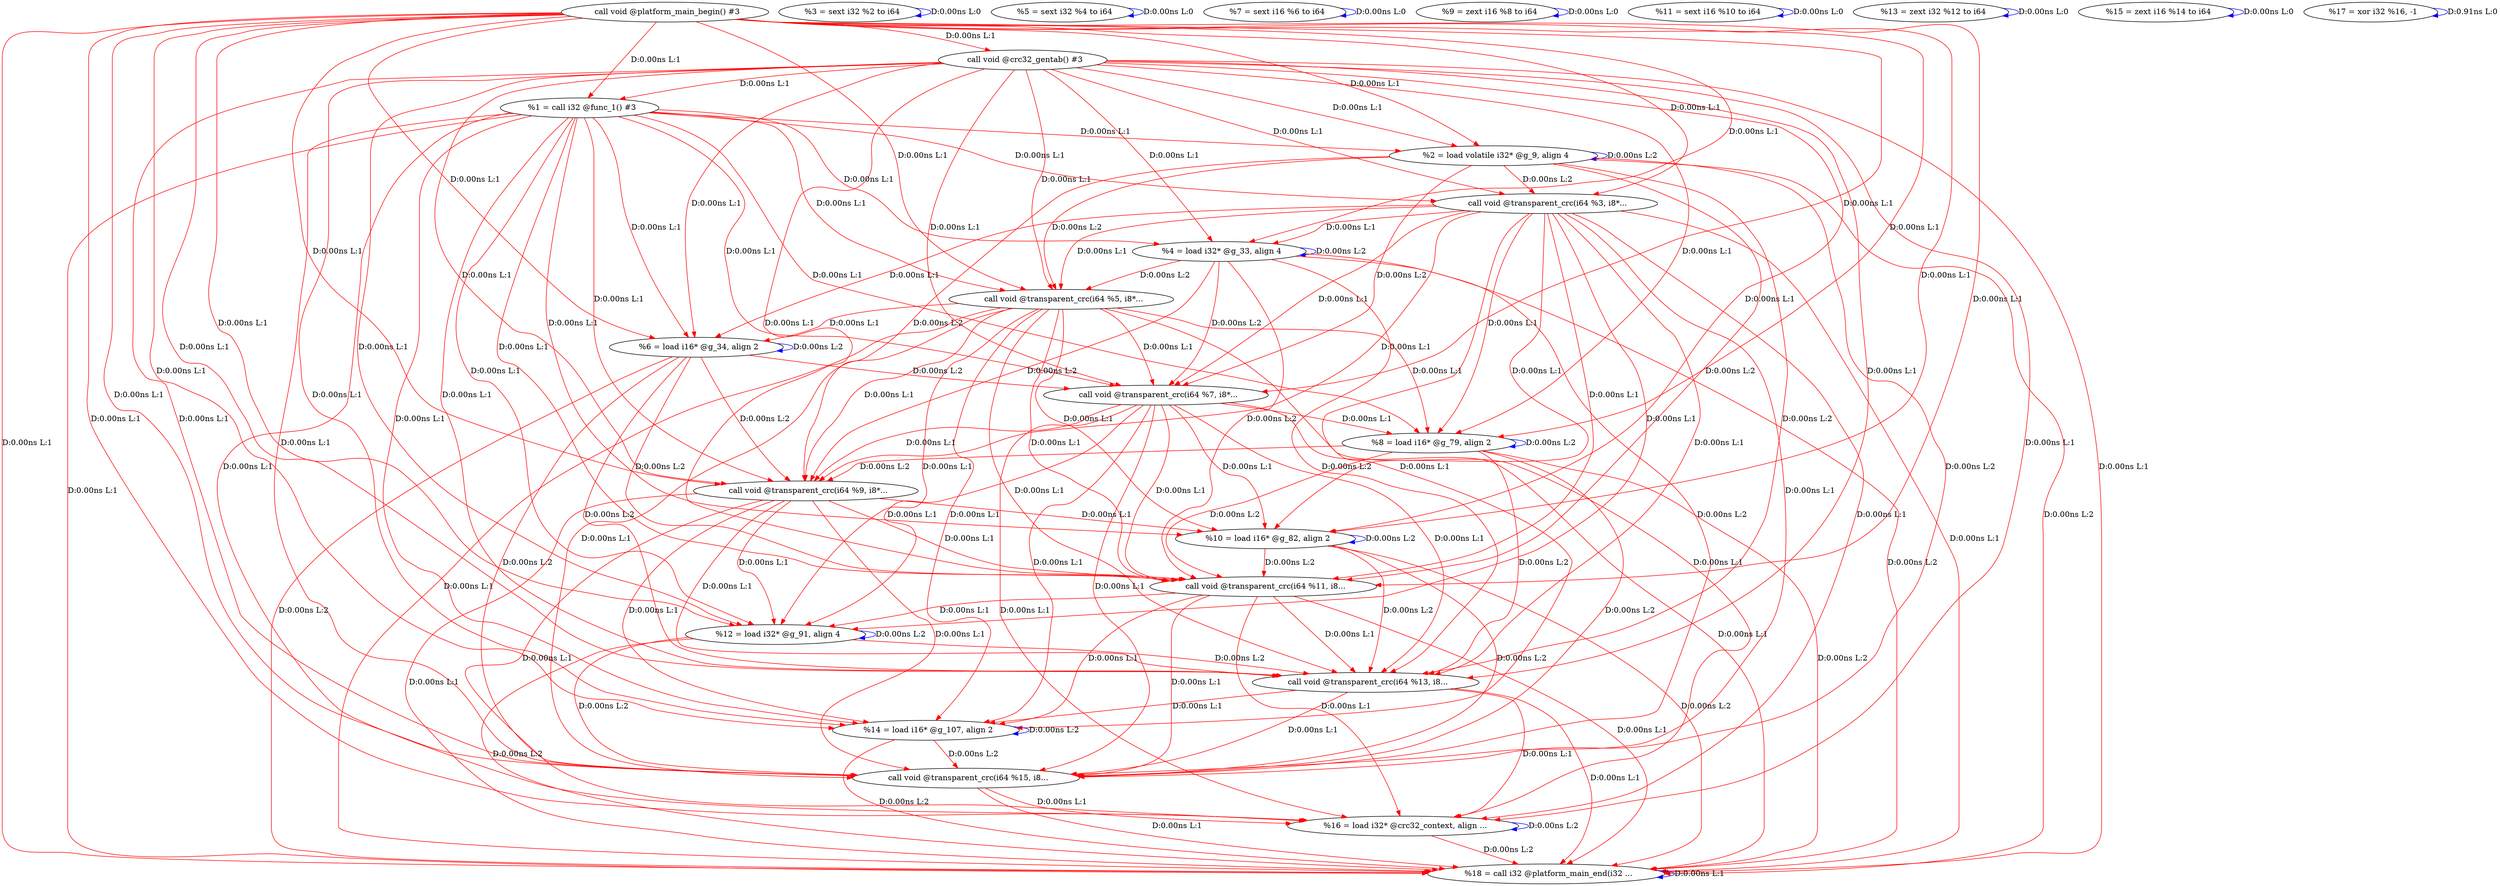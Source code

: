 digraph {
Node0x2dc3f30[label="  call void @crc32_gentab() #3"];
Node0x2dc3a40[label="  call void @platform_main_begin() #3"];
Node0x2dc3a40 -> Node0x2dc3f30[label="D:0.00ns L:1",color=red];
Node0x2dc5210[label="  %1 = call i32 @func_1() #3"];
Node0x2dc3a40 -> Node0x2dc5210[label="D:0.00ns L:1",color=red];
Node0x2dc52f0[label="  %2 = load volatile i32* @g_9, align 4"];
Node0x2dc3a40 -> Node0x2dc52f0[label="D:0.00ns L:1",color=red];
Node0x2dc54e0[label="  call void @transparent_crc(i64 %3, i8*..."];
Node0x2dc3a40 -> Node0x2dc54e0[label="D:0.00ns L:1",color=red];
Node0x2dc55c0[label="  %4 = load i32* @g_33, align 4"];
Node0x2dc3a40 -> Node0x2dc55c0[label="D:0.00ns L:1",color=red];
Node0x2dc5780[label="  call void @transparent_crc(i64 %5, i8*..."];
Node0x2dc3a40 -> Node0x2dc5780[label="D:0.00ns L:1",color=red];
Node0x2dc5860[label="  %6 = load i16* @g_34, align 2"];
Node0x2dc3a40 -> Node0x2dc5860[label="D:0.00ns L:1",color=red];
Node0x2dc5a20[label="  call void @transparent_crc(i64 %7, i8*..."];
Node0x2dc3a40 -> Node0x2dc5a20[label="D:0.00ns L:1",color=red];
Node0x2dc5b00[label="  %8 = load i16* @g_79, align 2"];
Node0x2dc3a40 -> Node0x2dc5b00[label="D:0.00ns L:1",color=red];
Node0x2dc5cc0[label="  call void @transparent_crc(i64 %9, i8*..."];
Node0x2dc3a40 -> Node0x2dc5cc0[label="D:0.00ns L:1",color=red];
Node0x2dc5da0[label="  %10 = load i16* @g_82, align 2"];
Node0x2dc3a40 -> Node0x2dc5da0[label="D:0.00ns L:1",color=red];
Node0x2dc5f60[label="  call void @transparent_crc(i64 %11, i8..."];
Node0x2dc3a40 -> Node0x2dc5f60[label="D:0.00ns L:1",color=red];
Node0x2dc6040[label="  %12 = load i32* @g_91, align 4"];
Node0x2dc3a40 -> Node0x2dc6040[label="D:0.00ns L:1",color=red];
Node0x2dc6200[label="  call void @transparent_crc(i64 %13, i8..."];
Node0x2dc3a40 -> Node0x2dc6200[label="D:0.00ns L:1",color=red];
Node0x2dc62e0[label="  %14 = load i16* @g_107, align 2"];
Node0x2dc3a40 -> Node0x2dc62e0[label="D:0.00ns L:1",color=red];
Node0x2dc64a0[label="  call void @transparent_crc(i64 %15, i8..."];
Node0x2dc3a40 -> Node0x2dc64a0[label="D:0.00ns L:1",color=red];
Node0x2dc6580[label="  %16 = load i32* @crc32_context, align ..."];
Node0x2dc3a40 -> Node0x2dc6580[label="D:0.00ns L:1",color=red];
Node0x2dc67a0[label="  %18 = call i32 @platform_main_end(i32 ..."];
Node0x2dc3a40 -> Node0x2dc67a0[label="D:0.00ns L:1",color=red];
Node0x2dc3f30 -> Node0x2dc5210[label="D:0.00ns L:1",color=red];
Node0x2dc3f30 -> Node0x2dc52f0[label="D:0.00ns L:1",color=red];
Node0x2dc3f30 -> Node0x2dc54e0[label="D:0.00ns L:1",color=red];
Node0x2dc3f30 -> Node0x2dc55c0[label="D:0.00ns L:1",color=red];
Node0x2dc3f30 -> Node0x2dc5780[label="D:0.00ns L:1",color=red];
Node0x2dc3f30 -> Node0x2dc5860[label="D:0.00ns L:1",color=red];
Node0x2dc3f30 -> Node0x2dc5a20[label="D:0.00ns L:1",color=red];
Node0x2dc3f30 -> Node0x2dc5b00[label="D:0.00ns L:1",color=red];
Node0x2dc3f30 -> Node0x2dc5cc0[label="D:0.00ns L:1",color=red];
Node0x2dc3f30 -> Node0x2dc5da0[label="D:0.00ns L:1",color=red];
Node0x2dc3f30 -> Node0x2dc5f60[label="D:0.00ns L:1",color=red];
Node0x2dc3f30 -> Node0x2dc6040[label="D:0.00ns L:1",color=red];
Node0x2dc3f30 -> Node0x2dc6200[label="D:0.00ns L:1",color=red];
Node0x2dc3f30 -> Node0x2dc62e0[label="D:0.00ns L:1",color=red];
Node0x2dc3f30 -> Node0x2dc64a0[label="D:0.00ns L:1",color=red];
Node0x2dc3f30 -> Node0x2dc6580[label="D:0.00ns L:1",color=red];
Node0x2dc3f30 -> Node0x2dc67a0[label="D:0.00ns L:1",color=red];
Node0x2dc5210 -> Node0x2dc52f0[label="D:0.00ns L:1",color=red];
Node0x2dc5210 -> Node0x2dc54e0[label="D:0.00ns L:1",color=red];
Node0x2dc5210 -> Node0x2dc55c0[label="D:0.00ns L:1",color=red];
Node0x2dc5210 -> Node0x2dc5780[label="D:0.00ns L:1",color=red];
Node0x2dc5210 -> Node0x2dc5860[label="D:0.00ns L:1",color=red];
Node0x2dc5210 -> Node0x2dc5a20[label="D:0.00ns L:1",color=red];
Node0x2dc5210 -> Node0x2dc5b00[label="D:0.00ns L:1",color=red];
Node0x2dc5210 -> Node0x2dc5cc0[label="D:0.00ns L:1",color=red];
Node0x2dc5210 -> Node0x2dc5da0[label="D:0.00ns L:1",color=red];
Node0x2dc5210 -> Node0x2dc5f60[label="D:0.00ns L:1",color=red];
Node0x2dc5210 -> Node0x2dc6040[label="D:0.00ns L:1",color=red];
Node0x2dc5210 -> Node0x2dc6200[label="D:0.00ns L:1",color=red];
Node0x2dc5210 -> Node0x2dc62e0[label="D:0.00ns L:1",color=red];
Node0x2dc5210 -> Node0x2dc64a0[label="D:0.00ns L:1",color=red];
Node0x2dc5210 -> Node0x2dc6580[label="D:0.00ns L:1",color=red];
Node0x2dc5210 -> Node0x2dc67a0[label="D:0.00ns L:1",color=red];
Node0x2dc52f0 -> Node0x2dc52f0[label="D:0.00ns L:2",color=blue];
Node0x2dc52f0 -> Node0x2dc54e0[label="D:0.00ns L:2",color=red];
Node0x2dc52f0 -> Node0x2dc5780[label="D:0.00ns L:2",color=red];
Node0x2dc52f0 -> Node0x2dc5a20[label="D:0.00ns L:2",color=red];
Node0x2dc52f0 -> Node0x2dc5cc0[label="D:0.00ns L:2",color=red];
Node0x2dc52f0 -> Node0x2dc5f60[label="D:0.00ns L:2",color=red];
Node0x2dc52f0 -> Node0x2dc6200[label="D:0.00ns L:2",color=red];
Node0x2dc52f0 -> Node0x2dc64a0[label="D:0.00ns L:2",color=red];
Node0x2dc52f0 -> Node0x2dc67a0[label="D:0.00ns L:2",color=red];
Node0x2dc5400[label="  %3 = sext i32 %2 to i64"];
Node0x2dc5400 -> Node0x2dc5400[label="D:0.00ns L:0",color=blue];
Node0x2dc54e0 -> Node0x2dc55c0[label="D:0.00ns L:1",color=red];
Node0x2dc54e0 -> Node0x2dc5780[label="D:0.00ns L:1",color=red];
Node0x2dc54e0 -> Node0x2dc5860[label="D:0.00ns L:1",color=red];
Node0x2dc54e0 -> Node0x2dc5a20[label="D:0.00ns L:1",color=red];
Node0x2dc54e0 -> Node0x2dc5b00[label="D:0.00ns L:1",color=red];
Node0x2dc54e0 -> Node0x2dc5cc0[label="D:0.00ns L:1",color=red];
Node0x2dc54e0 -> Node0x2dc5da0[label="D:0.00ns L:1",color=red];
Node0x2dc54e0 -> Node0x2dc5f60[label="D:0.00ns L:1",color=red];
Node0x2dc54e0 -> Node0x2dc6040[label="D:0.00ns L:1",color=red];
Node0x2dc54e0 -> Node0x2dc6200[label="D:0.00ns L:1",color=red];
Node0x2dc54e0 -> Node0x2dc62e0[label="D:0.00ns L:1",color=red];
Node0x2dc54e0 -> Node0x2dc64a0[label="D:0.00ns L:1",color=red];
Node0x2dc54e0 -> Node0x2dc6580[label="D:0.00ns L:1",color=red];
Node0x2dc54e0 -> Node0x2dc67a0[label="D:0.00ns L:1",color=red];
Node0x2dc55c0 -> Node0x2dc55c0[label="D:0.00ns L:2",color=blue];
Node0x2dc55c0 -> Node0x2dc5780[label="D:0.00ns L:2",color=red];
Node0x2dc55c0 -> Node0x2dc5a20[label="D:0.00ns L:2",color=red];
Node0x2dc55c0 -> Node0x2dc5cc0[label="D:0.00ns L:2",color=red];
Node0x2dc55c0 -> Node0x2dc5f60[label="D:0.00ns L:2",color=red];
Node0x2dc55c0 -> Node0x2dc6200[label="D:0.00ns L:2",color=red];
Node0x2dc55c0 -> Node0x2dc64a0[label="D:0.00ns L:2",color=red];
Node0x2dc55c0 -> Node0x2dc67a0[label="D:0.00ns L:2",color=red];
Node0x2dc56a0[label="  %5 = sext i32 %4 to i64"];
Node0x2dc56a0 -> Node0x2dc56a0[label="D:0.00ns L:0",color=blue];
Node0x2dc5780 -> Node0x2dc5860[label="D:0.00ns L:1",color=red];
Node0x2dc5780 -> Node0x2dc5a20[label="D:0.00ns L:1",color=red];
Node0x2dc5780 -> Node0x2dc5b00[label="D:0.00ns L:1",color=red];
Node0x2dc5780 -> Node0x2dc5cc0[label="D:0.00ns L:1",color=red];
Node0x2dc5780 -> Node0x2dc5da0[label="D:0.00ns L:1",color=red];
Node0x2dc5780 -> Node0x2dc5f60[label="D:0.00ns L:1",color=red];
Node0x2dc5780 -> Node0x2dc6040[label="D:0.00ns L:1",color=red];
Node0x2dc5780 -> Node0x2dc6200[label="D:0.00ns L:1",color=red];
Node0x2dc5780 -> Node0x2dc62e0[label="D:0.00ns L:1",color=red];
Node0x2dc5780 -> Node0x2dc64a0[label="D:0.00ns L:1",color=red];
Node0x2dc5780 -> Node0x2dc6580[label="D:0.00ns L:1",color=red];
Node0x2dc5780 -> Node0x2dc67a0[label="D:0.00ns L:1",color=red];
Node0x2dc5860 -> Node0x2dc5860[label="D:0.00ns L:2",color=blue];
Node0x2dc5860 -> Node0x2dc5a20[label="D:0.00ns L:2",color=red];
Node0x2dc5860 -> Node0x2dc5cc0[label="D:0.00ns L:2",color=red];
Node0x2dc5860 -> Node0x2dc5f60[label="D:0.00ns L:2",color=red];
Node0x2dc5860 -> Node0x2dc6200[label="D:0.00ns L:2",color=red];
Node0x2dc5860 -> Node0x2dc64a0[label="D:0.00ns L:2",color=red];
Node0x2dc5860 -> Node0x2dc67a0[label="D:0.00ns L:2",color=red];
Node0x2dc5940[label="  %7 = sext i16 %6 to i64"];
Node0x2dc5940 -> Node0x2dc5940[label="D:0.00ns L:0",color=blue];
Node0x2dc5a20 -> Node0x2dc5b00[label="D:0.00ns L:1",color=red];
Node0x2dc5a20 -> Node0x2dc5cc0[label="D:0.00ns L:1",color=red];
Node0x2dc5a20 -> Node0x2dc5da0[label="D:0.00ns L:1",color=red];
Node0x2dc5a20 -> Node0x2dc5f60[label="D:0.00ns L:1",color=red];
Node0x2dc5a20 -> Node0x2dc6040[label="D:0.00ns L:1",color=red];
Node0x2dc5a20 -> Node0x2dc6200[label="D:0.00ns L:1",color=red];
Node0x2dc5a20 -> Node0x2dc62e0[label="D:0.00ns L:1",color=red];
Node0x2dc5a20 -> Node0x2dc64a0[label="D:0.00ns L:1",color=red];
Node0x2dc5a20 -> Node0x2dc6580[label="D:0.00ns L:1",color=red];
Node0x2dc5a20 -> Node0x2dc67a0[label="D:0.00ns L:1",color=red];
Node0x2dc5b00 -> Node0x2dc5b00[label="D:0.00ns L:2",color=blue];
Node0x2dc5b00 -> Node0x2dc5cc0[label="D:0.00ns L:2",color=red];
Node0x2dc5b00 -> Node0x2dc5f60[label="D:0.00ns L:2",color=red];
Node0x2dc5b00 -> Node0x2dc6200[label="D:0.00ns L:2",color=red];
Node0x2dc5b00 -> Node0x2dc64a0[label="D:0.00ns L:2",color=red];
Node0x2dc5b00 -> Node0x2dc67a0[label="D:0.00ns L:2",color=red];
Node0x2dc5be0[label="  %9 = zext i16 %8 to i64"];
Node0x2dc5be0 -> Node0x2dc5be0[label="D:0.00ns L:0",color=blue];
Node0x2dc5cc0 -> Node0x2dc5da0[label="D:0.00ns L:1",color=red];
Node0x2dc5cc0 -> Node0x2dc5f60[label="D:0.00ns L:1",color=red];
Node0x2dc5cc0 -> Node0x2dc6040[label="D:0.00ns L:1",color=red];
Node0x2dc5cc0 -> Node0x2dc6200[label="D:0.00ns L:1",color=red];
Node0x2dc5cc0 -> Node0x2dc62e0[label="D:0.00ns L:1",color=red];
Node0x2dc5cc0 -> Node0x2dc64a0[label="D:0.00ns L:1",color=red];
Node0x2dc5cc0 -> Node0x2dc6580[label="D:0.00ns L:1",color=red];
Node0x2dc5cc0 -> Node0x2dc67a0[label="D:0.00ns L:1",color=red];
Node0x2dc5da0 -> Node0x2dc5da0[label="D:0.00ns L:2",color=blue];
Node0x2dc5da0 -> Node0x2dc5f60[label="D:0.00ns L:2",color=red];
Node0x2dc5da0 -> Node0x2dc6200[label="D:0.00ns L:2",color=red];
Node0x2dc5da0 -> Node0x2dc64a0[label="D:0.00ns L:2",color=red];
Node0x2dc5da0 -> Node0x2dc67a0[label="D:0.00ns L:2",color=red];
Node0x2dc5e80[label="  %11 = sext i16 %10 to i64"];
Node0x2dc5e80 -> Node0x2dc5e80[label="D:0.00ns L:0",color=blue];
Node0x2dc5f60 -> Node0x2dc6040[label="D:0.00ns L:1",color=red];
Node0x2dc5f60 -> Node0x2dc6200[label="D:0.00ns L:1",color=red];
Node0x2dc5f60 -> Node0x2dc62e0[label="D:0.00ns L:1",color=red];
Node0x2dc5f60 -> Node0x2dc64a0[label="D:0.00ns L:1",color=red];
Node0x2dc5f60 -> Node0x2dc6580[label="D:0.00ns L:1",color=red];
Node0x2dc5f60 -> Node0x2dc67a0[label="D:0.00ns L:1",color=red];
Node0x2dc6040 -> Node0x2dc6040[label="D:0.00ns L:2",color=blue];
Node0x2dc6040 -> Node0x2dc6200[label="D:0.00ns L:2",color=red];
Node0x2dc6040 -> Node0x2dc64a0[label="D:0.00ns L:2",color=red];
Node0x2dc6040 -> Node0x2dc67a0[label="D:0.00ns L:2",color=red];
Node0x2dc6120[label="  %13 = zext i32 %12 to i64"];
Node0x2dc6120 -> Node0x2dc6120[label="D:0.00ns L:0",color=blue];
Node0x2dc6200 -> Node0x2dc62e0[label="D:0.00ns L:1",color=red];
Node0x2dc6200 -> Node0x2dc64a0[label="D:0.00ns L:1",color=red];
Node0x2dc6200 -> Node0x2dc6580[label="D:0.00ns L:1",color=red];
Node0x2dc6200 -> Node0x2dc67a0[label="D:0.00ns L:1",color=red];
Node0x2dc62e0 -> Node0x2dc62e0[label="D:0.00ns L:2",color=blue];
Node0x2dc62e0 -> Node0x2dc64a0[label="D:0.00ns L:2",color=red];
Node0x2dc62e0 -> Node0x2dc67a0[label="D:0.00ns L:2",color=red];
Node0x2dc63c0[label="  %15 = zext i16 %14 to i64"];
Node0x2dc63c0 -> Node0x2dc63c0[label="D:0.00ns L:0",color=blue];
Node0x2dc64a0 -> Node0x2dc6580[label="D:0.00ns L:1",color=red];
Node0x2dc64a0 -> Node0x2dc67a0[label="D:0.00ns L:1",color=red];
Node0x2dc6580 -> Node0x2dc6580[label="D:0.00ns L:2",color=blue];
Node0x2dc6580 -> Node0x2dc67a0[label="D:0.00ns L:2",color=red];
Node0x2dc6660[label="  %17 = xor i32 %16, -1"];
Node0x2dc6660 -> Node0x2dc6660[label="D:0.91ns L:0",color=blue];
Node0x2dc67a0 -> Node0x2dc67a0[label="D:0.00ns L:1",color=blue];
}
